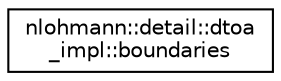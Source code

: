 digraph "Graphical Class Hierarchy"
{
 // LATEX_PDF_SIZE
  edge [fontname="Helvetica",fontsize="10",labelfontname="Helvetica",labelfontsize="10"];
  node [fontname="Helvetica",fontsize="10",shape=record];
  rankdir="LR";
  Node0 [label="nlohmann::detail::dtoa\l_impl::boundaries",height=0.2,width=0.4,color="black", fillcolor="white", style="filled",URL="$df/ddb/structnlohmann_1_1detail_1_1dtoa__impl_1_1boundaries.html",tooltip=" "];
}
